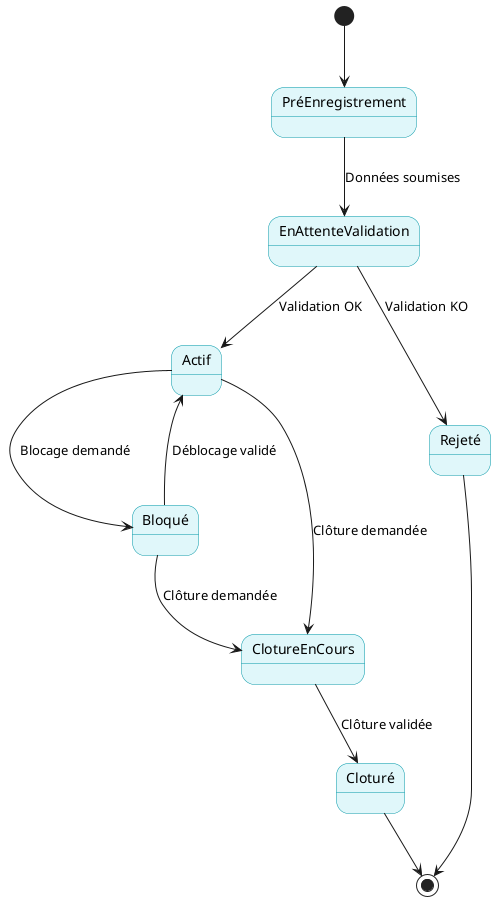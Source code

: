 @startuml DiagrammeEtatCompte
skinparam state {
    BackgroundColor #E0F7FA
    BorderColor #0097A7
}

[*] --> PréEnregistrement

PréEnregistrement --> EnAttenteValidation : Données soumises
EnAttenteValidation --> Actif : Validation OK
EnAttenteValidation --> Rejeté : Validation KO

Actif --> Bloqué : Blocage demandé
Bloqué --> Actif : Déblocage validé
Actif --> ClotureEnCours : Clôture demandée
Bloqué --> ClotureEnCours : Clôture demandée

ClotureEnCours --> Cloturé : Clôture validée

Rejeté --> [*]
Cloturé --> [*]

@enduml